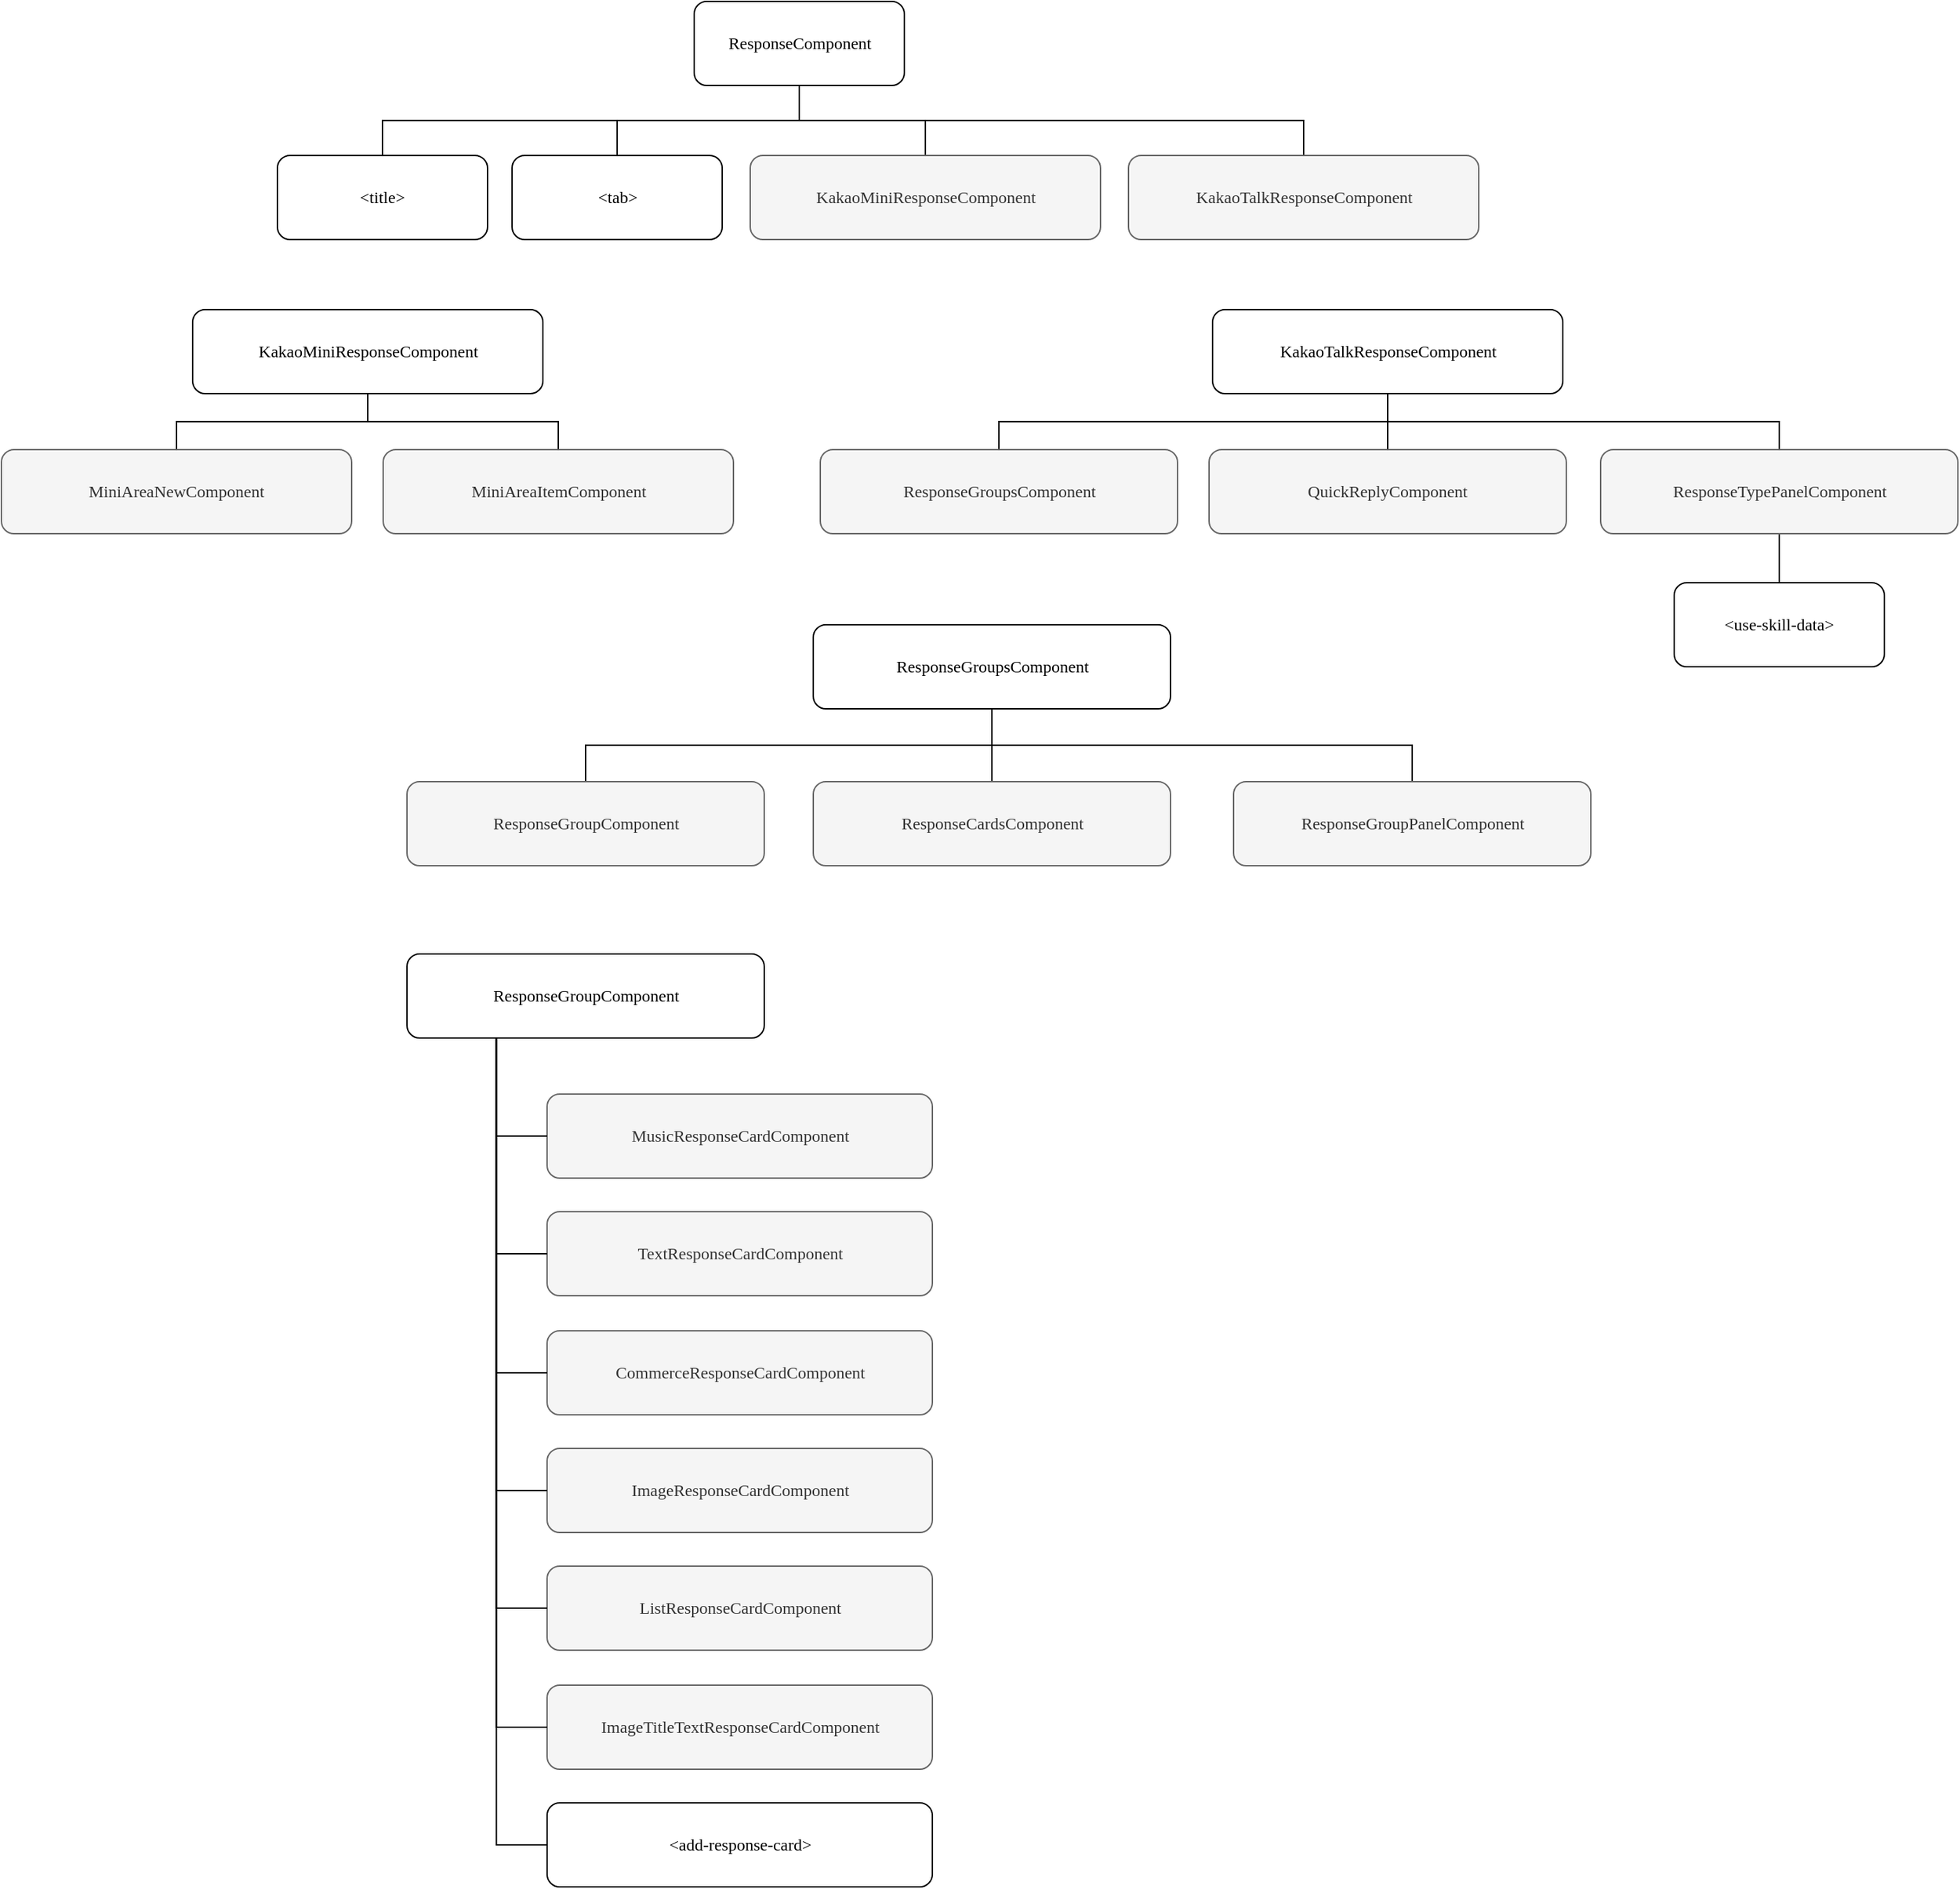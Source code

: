 <mxfile version="10.6.9" type="github"><diagram id="sHvE_CgAT4WyM722iG30" name="Page-1"><mxGraphModel dx="1386" dy="1107" grid="1" gridSize="10" guides="1" tooltips="1" connect="1" arrows="1" fold="1" page="1" pageScale="1" pageWidth="827" pageHeight="1169" math="0" shadow="0"><root><mxCell id="0"/><mxCell id="1" parent="0"/><mxCell id="6H51YLBPvZXTeCv_9zkV-13" style="edgeStyle=orthogonalEdgeStyle;rounded=0;orthogonalLoop=1;jettySize=auto;html=1;exitX=0.5;exitY=1;exitDx=0;exitDy=0;fontFamily=Verdana;verticalAlign=bottom;strokeColor=#000000;endArrow=none;endFill=0;" parent="1" source="wpOJaaSuYBGlACel0gMW-1" target="wpOJaaSuYBGlACel0gMW-2" edge="1"><mxGeometry relative="1" as="geometry"/></mxCell><mxCell id="6H51YLBPvZXTeCv_9zkV-15" style="edgeStyle=orthogonalEdgeStyle;orthogonalLoop=1;jettySize=auto;html=1;exitX=0.5;exitY=1;exitDx=0;exitDy=0;entryX=0.5;entryY=0;entryDx=0;entryDy=0;endArrow=none;endFill=0;strokeColor=#000000;fontFamily=Verdana;rounded=0;" parent="1" source="wpOJaaSuYBGlACel0gMW-1" target="wpOJaaSuYBGlACel0gMW-4" edge="1"><mxGeometry relative="1" as="geometry"/></mxCell><mxCell id="6H51YLBPvZXTeCv_9zkV-18" style="edgeStyle=orthogonalEdgeStyle;rounded=0;orthogonalLoop=1;jettySize=auto;html=1;exitX=0.5;exitY=1;exitDx=0;exitDy=0;endArrow=none;endFill=0;strokeColor=#000000;fontFamily=Verdana;" parent="1" source="wpOJaaSuYBGlACel0gMW-1" target="wpOJaaSuYBGlACel0gMW-5" edge="1"><mxGeometry relative="1" as="geometry"/></mxCell><mxCell id="6LiUw0LW8Goxj_ou1lBY-6" style="edgeStyle=orthogonalEdgeStyle;rounded=0;orthogonalLoop=1;jettySize=auto;html=1;exitX=0.5;exitY=1;exitDx=0;exitDy=0;entryX=0.5;entryY=0;entryDx=0;entryDy=0;endArrow=none;endFill=0;strokeColor=#000000;fontFamily=Verdana;fontSize=13;" edge="1" parent="1" source="wpOJaaSuYBGlACel0gMW-1" target="6LiUw0LW8Goxj_ou1lBY-5"><mxGeometry relative="1" as="geometry"/></mxCell><mxCell id="wpOJaaSuYBGlACel0gMW-1" value="ResponseComponent" style="rounded=1;whiteSpace=wrap;html=1;fontFamily=Verdana;" parent="1" vertex="1"><mxGeometry x="597.5" y="50" width="150" height="60" as="geometry"/></mxCell><mxCell id="wpOJaaSuYBGlACel0gMW-2" value="&amp;lt;title&amp;gt;" style="rounded=1;whiteSpace=wrap;html=1;fontFamily=Verdana;flipH=0;flipV=1;" parent="1" vertex="1"><mxGeometry x="300" y="160" width="150" height="60" as="geometry"/></mxCell><mxCell id="wpOJaaSuYBGlACel0gMW-4" value="&amp;lt;tab&amp;gt;" style="rounded=1;whiteSpace=wrap;html=1;fontFamily=Verdana;flipH=0;flipV=1;" parent="1" vertex="1"><mxGeometry x="467.5" y="160" width="150" height="60" as="geometry"/></mxCell><mxCell id="wpOJaaSuYBGlACel0gMW-5" value="KakaoMiniResponseComponent" style="rounded=1;whiteSpace=wrap;html=1;fontFamily=Verdana;fillColor=#f5f5f5;strokeColor=#666666;fontColor=#333333;flipH=0;flipV=1;" parent="1" vertex="1"><mxGeometry x="637.5" y="160" width="250" height="60" as="geometry"/></mxCell><mxCell id="wpOJaaSuYBGlACel0gMW-7" value="MusicResponseCardComponent" style="rounded=1;whiteSpace=wrap;html=1;fontFamily=Verdana;fillColor=#f5f5f5;strokeColor=#666666;fontColor=#333333;flipV=1;" parent="1" vertex="1"><mxGeometry x="492.5" y="830" width="275" height="60" as="geometry"/></mxCell><mxCell id="wpOJaaSuYBGlACel0gMW-8" value="TextResponseCardComponent" style="rounded=1;whiteSpace=wrap;html=1;fontFamily=Verdana;fillColor=#f5f5f5;strokeColor=#666666;fontColor=#333333;flipV=1;" parent="1" vertex="1"><mxGeometry x="492.5" y="914" width="275" height="60" as="geometry"/></mxCell><mxCell id="wpOJaaSuYBGlACel0gMW-9" value="CommerceResponseCardComponent" style="rounded=1;whiteSpace=wrap;html=1;fontFamily=Verdana;fillColor=#f5f5f5;strokeColor=#666666;fontColor=#333333;flipV=1;" parent="1" vertex="1"><mxGeometry x="492.5" y="999" width="275" height="60" as="geometry"/></mxCell><mxCell id="wpOJaaSuYBGlACel0gMW-10" value="ImageResponseCardComponent" style="rounded=1;whiteSpace=wrap;html=1;fontFamily=Verdana;fillColor=#f5f5f5;strokeColor=#666666;fontColor=#333333;flipV=1;" parent="1" vertex="1"><mxGeometry x="492.5" y="1083" width="275" height="60" as="geometry"/></mxCell><mxCell id="wpOJaaSuYBGlACel0gMW-11" value="ListResponseCardComponent" style="rounded=1;whiteSpace=wrap;html=1;fontFamily=Verdana;fillColor=#f5f5f5;strokeColor=#666666;fontColor=#333333;flipV=1;" parent="1" vertex="1"><mxGeometry x="492.5" y="1167" width="275" height="60" as="geometry"/></mxCell><mxCell id="wpOJaaSuYBGlACel0gMW-12" value="ImageTitleTextResponseCardComponent" style="rounded=1;whiteSpace=wrap;html=1;fontFamily=Verdana;fillColor=#f5f5f5;strokeColor=#666666;fontColor=#333333;flipV=1;" parent="1" vertex="1"><mxGeometry x="492.5" y="1252" width="275" height="60" as="geometry"/></mxCell><mxCell id="wpOJaaSuYBGlACel0gMW-13" value="&amp;lt;add-response-card&amp;gt;" style="rounded=1;whiteSpace=wrap;html=1;fontFamily=Verdana;flipV=1;" parent="1" vertex="1"><mxGeometry x="492.5" y="1336" width="275" height="60" as="geometry"/></mxCell><mxCell id="6H51YLBPvZXTeCv_9zkV-2" value="&amp;lt;use-skill-data&amp;gt;" style="rounded=1;whiteSpace=wrap;html=1;fontFamily=Verdana;" parent="1" vertex="1"><mxGeometry x="1297" y="465" width="150" height="60" as="geometry"/></mxCell><mxCell id="6LiUw0LW8Goxj_ou1lBY-5" value="KakaoTalkResponseComponent" style="rounded=1;whiteSpace=wrap;html=1;fontFamily=Verdana;fillColor=#f5f5f5;strokeColor=#666666;fontColor=#333333;flipH=0;flipV=1;" vertex="1" parent="1"><mxGeometry x="907.5" y="160" width="250" height="60" as="geometry"/></mxCell><mxCell id="6LiUw0LW8Goxj_ou1lBY-11" style="edgeStyle=orthogonalEdgeStyle;rounded=0;orthogonalLoop=1;jettySize=auto;html=1;exitX=0.5;exitY=1;exitDx=0;exitDy=0;entryX=0.5;entryY=0;entryDx=0;entryDy=0;endArrow=none;endFill=0;strokeColor=#000000;fontFamily=Verdana;fontSize=13;" edge="1" parent="1" source="6LiUw0LW8Goxj_ou1lBY-7" target="6LiUw0LW8Goxj_ou1lBY-9"><mxGeometry relative="1" as="geometry"/></mxCell><mxCell id="6LiUw0LW8Goxj_ou1lBY-12" style="edgeStyle=orthogonalEdgeStyle;rounded=0;orthogonalLoop=1;jettySize=auto;html=1;exitX=0.5;exitY=1;exitDx=0;exitDy=0;entryX=0.5;entryY=0;entryDx=0;entryDy=0;endArrow=none;endFill=0;strokeColor=#000000;fontFamily=Verdana;fontSize=13;" edge="1" parent="1" source="6LiUw0LW8Goxj_ou1lBY-7" target="6LiUw0LW8Goxj_ou1lBY-10"><mxGeometry relative="1" as="geometry"/></mxCell><mxCell id="6LiUw0LW8Goxj_ou1lBY-7" value="KakaoMiniResponseComponent" style="rounded=1;whiteSpace=wrap;html=1;fontFamily=Verdana;flipH=0;flipV=1;" vertex="1" parent="1"><mxGeometry x="239.5" y="270" width="250" height="60" as="geometry"/></mxCell><mxCell id="6LiUw0LW8Goxj_ou1lBY-9" value="MiniAreaNewComponent" style="rounded=1;whiteSpace=wrap;html=1;fontFamily=Verdana;fillColor=#f5f5f5;strokeColor=#666666;fontColor=#333333;flipH=0;flipV=1;" vertex="1" parent="1"><mxGeometry x="103" y="370" width="250" height="60" as="geometry"/></mxCell><mxCell id="6LiUw0LW8Goxj_ou1lBY-10" value="MiniAreaItemComponent" style="rounded=1;whiteSpace=wrap;html=1;fontFamily=Verdana;fillColor=#f5f5f5;strokeColor=#666666;fontColor=#333333;flipH=0;flipV=1;" vertex="1" parent="1"><mxGeometry x="375.5" y="370" width="250" height="60" as="geometry"/></mxCell><mxCell id="6LiUw0LW8Goxj_ou1lBY-19" style="edgeStyle=orthogonalEdgeStyle;rounded=0;orthogonalLoop=1;jettySize=auto;html=1;exitX=0.5;exitY=1;exitDx=0;exitDy=0;entryX=0.5;entryY=0;entryDx=0;entryDy=0;endArrow=none;endFill=0;strokeColor=#000000;fontFamily=Verdana;fontSize=13;" edge="1" parent="1" source="6LiUw0LW8Goxj_ou1lBY-13" target="6LiUw0LW8Goxj_ou1lBY-15"><mxGeometry relative="1" as="geometry"/></mxCell><mxCell id="6LiUw0LW8Goxj_ou1lBY-21" style="edgeStyle=orthogonalEdgeStyle;rounded=0;orthogonalLoop=1;jettySize=auto;html=1;exitX=0.5;exitY=1;exitDx=0;exitDy=0;entryX=0.5;entryY=0;entryDx=0;entryDy=0;endArrow=none;endFill=0;strokeColor=#000000;fontFamily=Verdana;fontSize=13;" edge="1" parent="1" source="6LiUw0LW8Goxj_ou1lBY-13" target="6LiUw0LW8Goxj_ou1lBY-16"><mxGeometry relative="1" as="geometry"/></mxCell><mxCell id="6LiUw0LW8Goxj_ou1lBY-22" style="edgeStyle=orthogonalEdgeStyle;rounded=0;orthogonalLoop=1;jettySize=auto;html=1;exitX=0.5;exitY=1;exitDx=0;exitDy=0;entryX=0.5;entryY=0;entryDx=0;entryDy=0;endArrow=none;endFill=0;strokeColor=#000000;fontFamily=Verdana;fontSize=13;" edge="1" parent="1" source="6LiUw0LW8Goxj_ou1lBY-13" target="6LiUw0LW8Goxj_ou1lBY-17"><mxGeometry relative="1" as="geometry"/></mxCell><mxCell id="6LiUw0LW8Goxj_ou1lBY-13" value="KakaoTalkResponseComponent" style="rounded=1;whiteSpace=wrap;html=1;fontFamily=Verdana;flipH=0;flipV=1;" vertex="1" parent="1"><mxGeometry x="967.5" y="270" width="250" height="60" as="geometry"/></mxCell><mxCell id="6LiUw0LW8Goxj_ou1lBY-15" value="ResponseGroupsComponent" style="rounded=1;whiteSpace=wrap;html=1;fontFamily=Verdana;fillColor=#f5f5f5;strokeColor=#666666;fontColor=#333333;" vertex="1" parent="1"><mxGeometry x="687.5" y="370" width="255" height="60" as="geometry"/></mxCell><mxCell id="6LiUw0LW8Goxj_ou1lBY-16" value="QuickReplyComponent" style="rounded=1;whiteSpace=wrap;html=1;fontFamily=Verdana;fillColor=#f5f5f5;strokeColor=#666666;fontColor=#333333;" vertex="1" parent="1"><mxGeometry x="965" y="370" width="255" height="60" as="geometry"/></mxCell><mxCell id="6LiUw0LW8Goxj_ou1lBY-31" style="edgeStyle=orthogonalEdgeStyle;rounded=0;orthogonalLoop=1;jettySize=auto;html=1;exitX=0.5;exitY=1;exitDx=0;exitDy=0;entryX=0.5;entryY=0;entryDx=0;entryDy=0;endArrow=none;endFill=0;strokeColor=#000000;fontFamily=Verdana;fontSize=13;" edge="1" parent="1" source="6LiUw0LW8Goxj_ou1lBY-17" target="6H51YLBPvZXTeCv_9zkV-2"><mxGeometry relative="1" as="geometry"/></mxCell><mxCell id="6LiUw0LW8Goxj_ou1lBY-17" value="ResponseTypePanelComponent" style="rounded=1;whiteSpace=wrap;html=1;fontFamily=Verdana;fillColor=#f5f5f5;strokeColor=#666666;fontColor=#333333;" vertex="1" parent="1"><mxGeometry x="1244.5" y="370" width="255" height="60" as="geometry"/></mxCell><mxCell id="6LiUw0LW8Goxj_ou1lBY-27" style="edgeStyle=orthogonalEdgeStyle;rounded=0;orthogonalLoop=1;jettySize=auto;html=1;exitX=0.5;exitY=1;exitDx=0;exitDy=0;entryX=0.5;entryY=0;entryDx=0;entryDy=0;endArrow=none;endFill=0;strokeColor=#000000;fontFamily=Verdana;fontSize=13;" edge="1" parent="1" source="6LiUw0LW8Goxj_ou1lBY-23" target="6LiUw0LW8Goxj_ou1lBY-24"><mxGeometry relative="1" as="geometry"/></mxCell><mxCell id="6LiUw0LW8Goxj_ou1lBY-28" style="edgeStyle=orthogonalEdgeStyle;rounded=0;orthogonalLoop=1;jettySize=auto;html=1;exitX=0.5;exitY=1;exitDx=0;exitDy=0;entryX=0.5;entryY=0;entryDx=0;entryDy=0;endArrow=none;endFill=0;strokeColor=#000000;fontFamily=Verdana;fontSize=13;" edge="1" parent="1" source="6LiUw0LW8Goxj_ou1lBY-23" target="6LiUw0LW8Goxj_ou1lBY-25"><mxGeometry relative="1" as="geometry"/></mxCell><mxCell id="6LiUw0LW8Goxj_ou1lBY-29" style="edgeStyle=orthogonalEdgeStyle;rounded=0;orthogonalLoop=1;jettySize=auto;html=1;exitX=0.5;exitY=1;exitDx=0;exitDy=0;entryX=0.5;entryY=0;entryDx=0;entryDy=0;endArrow=none;endFill=0;strokeColor=#000000;fontFamily=Verdana;fontSize=13;" edge="1" parent="1" source="6LiUw0LW8Goxj_ou1lBY-23" target="6LiUw0LW8Goxj_ou1lBY-26"><mxGeometry relative="1" as="geometry"/></mxCell><mxCell id="6LiUw0LW8Goxj_ou1lBY-23" value="ResponseGroupsComponent" style="rounded=1;whiteSpace=wrap;html=1;fontFamily=Verdana;" vertex="1" parent="1"><mxGeometry x="682.5" y="495" width="255" height="60" as="geometry"/></mxCell><mxCell id="6LiUw0LW8Goxj_ou1lBY-24" value="ResponseGroupComponent" style="rounded=1;whiteSpace=wrap;html=1;fontFamily=Verdana;fillColor=#f5f5f5;strokeColor=#666666;fontColor=#333333;" vertex="1" parent="1"><mxGeometry x="392.5" y="607" width="255" height="60" as="geometry"/></mxCell><mxCell id="6LiUw0LW8Goxj_ou1lBY-25" value="ResponseCardsComponent" style="rounded=1;whiteSpace=wrap;html=1;fontFamily=Verdana;fillColor=#f5f5f5;strokeColor=#666666;fontColor=#333333;" vertex="1" parent="1"><mxGeometry x="682.5" y="607" width="255" height="60" as="geometry"/></mxCell><mxCell id="6LiUw0LW8Goxj_ou1lBY-26" value="ResponseGroupPanelComponent" style="rounded=1;whiteSpace=wrap;html=1;fontFamily=Verdana;fillColor=#f5f5f5;strokeColor=#666666;fontColor=#333333;" vertex="1" parent="1"><mxGeometry x="982.5" y="607" width="255" height="60" as="geometry"/></mxCell><mxCell id="6LiUw0LW8Goxj_ou1lBY-32" style="edgeStyle=orthogonalEdgeStyle;rounded=0;orthogonalLoop=1;jettySize=auto;html=1;exitX=0.25;exitY=1;exitDx=0;exitDy=0;entryX=0;entryY=0.5;entryDx=0;entryDy=0;endArrow=none;endFill=0;strokeColor=#000000;fontFamily=Verdana;fontSize=13;" edge="1" parent="1" source="6LiUw0LW8Goxj_ou1lBY-30" target="wpOJaaSuYBGlACel0gMW-7"><mxGeometry relative="1" as="geometry"/></mxCell><mxCell id="6LiUw0LW8Goxj_ou1lBY-33" style="edgeStyle=orthogonalEdgeStyle;rounded=0;orthogonalLoop=1;jettySize=auto;html=1;exitX=0.25;exitY=1;exitDx=0;exitDy=0;entryX=0;entryY=0.5;entryDx=0;entryDy=0;endArrow=none;endFill=0;strokeColor=#000000;fontFamily=Verdana;fontSize=13;" edge="1" parent="1" source="6LiUw0LW8Goxj_ou1lBY-30" target="wpOJaaSuYBGlACel0gMW-8"><mxGeometry relative="1" as="geometry"/></mxCell><mxCell id="6LiUw0LW8Goxj_ou1lBY-34" style="edgeStyle=orthogonalEdgeStyle;rounded=0;orthogonalLoop=1;jettySize=auto;html=1;exitX=0.25;exitY=1;exitDx=0;exitDy=0;entryX=0;entryY=0.5;entryDx=0;entryDy=0;endArrow=none;endFill=0;strokeColor=#000000;fontFamily=Verdana;fontSize=13;" edge="1" parent="1" source="6LiUw0LW8Goxj_ou1lBY-30" target="wpOJaaSuYBGlACel0gMW-9"><mxGeometry relative="1" as="geometry"/></mxCell><mxCell id="6LiUw0LW8Goxj_ou1lBY-35" style="edgeStyle=orthogonalEdgeStyle;rounded=0;orthogonalLoop=1;jettySize=auto;html=1;exitX=0.25;exitY=1;exitDx=0;exitDy=0;entryX=0;entryY=0.5;entryDx=0;entryDy=0;endArrow=none;endFill=0;strokeColor=#000000;fontFamily=Verdana;fontSize=13;" edge="1" parent="1" source="6LiUw0LW8Goxj_ou1lBY-30" target="wpOJaaSuYBGlACel0gMW-10"><mxGeometry relative="1" as="geometry"/></mxCell><mxCell id="6LiUw0LW8Goxj_ou1lBY-36" style="edgeStyle=orthogonalEdgeStyle;rounded=0;orthogonalLoop=1;jettySize=auto;html=1;exitX=0.25;exitY=1;exitDx=0;exitDy=0;entryX=0;entryY=0.5;entryDx=0;entryDy=0;endArrow=none;endFill=0;strokeColor=#000000;fontFamily=Verdana;fontSize=13;" edge="1" parent="1" source="6LiUw0LW8Goxj_ou1lBY-30" target="wpOJaaSuYBGlACel0gMW-12"><mxGeometry relative="1" as="geometry"/></mxCell><mxCell id="6LiUw0LW8Goxj_ou1lBY-37" style="edgeStyle=orthogonalEdgeStyle;rounded=0;orthogonalLoop=1;jettySize=auto;html=1;exitX=0.25;exitY=1;exitDx=0;exitDy=0;entryX=0;entryY=0.5;entryDx=0;entryDy=0;endArrow=none;endFill=0;strokeColor=#000000;fontFamily=Verdana;fontSize=13;" edge="1" parent="1" source="6LiUw0LW8Goxj_ou1lBY-30" target="wpOJaaSuYBGlACel0gMW-11"><mxGeometry relative="1" as="geometry"/></mxCell><mxCell id="6LiUw0LW8Goxj_ou1lBY-38" style="edgeStyle=orthogonalEdgeStyle;rounded=0;orthogonalLoop=1;jettySize=auto;html=1;exitX=0.25;exitY=1;exitDx=0;exitDy=0;entryX=0;entryY=0.5;entryDx=0;entryDy=0;endArrow=none;endFill=0;strokeColor=#000000;fontFamily=Verdana;fontSize=13;" edge="1" parent="1" source="6LiUw0LW8Goxj_ou1lBY-30" target="wpOJaaSuYBGlACel0gMW-13"><mxGeometry relative="1" as="geometry"/></mxCell><mxCell id="6LiUw0LW8Goxj_ou1lBY-30" value="ResponseGroupComponent" style="rounded=1;whiteSpace=wrap;html=1;fontFamily=Verdana;" vertex="1" parent="1"><mxGeometry x="392.5" y="730" width="255" height="60" as="geometry"/></mxCell></root></mxGraphModel></diagram></mxfile>